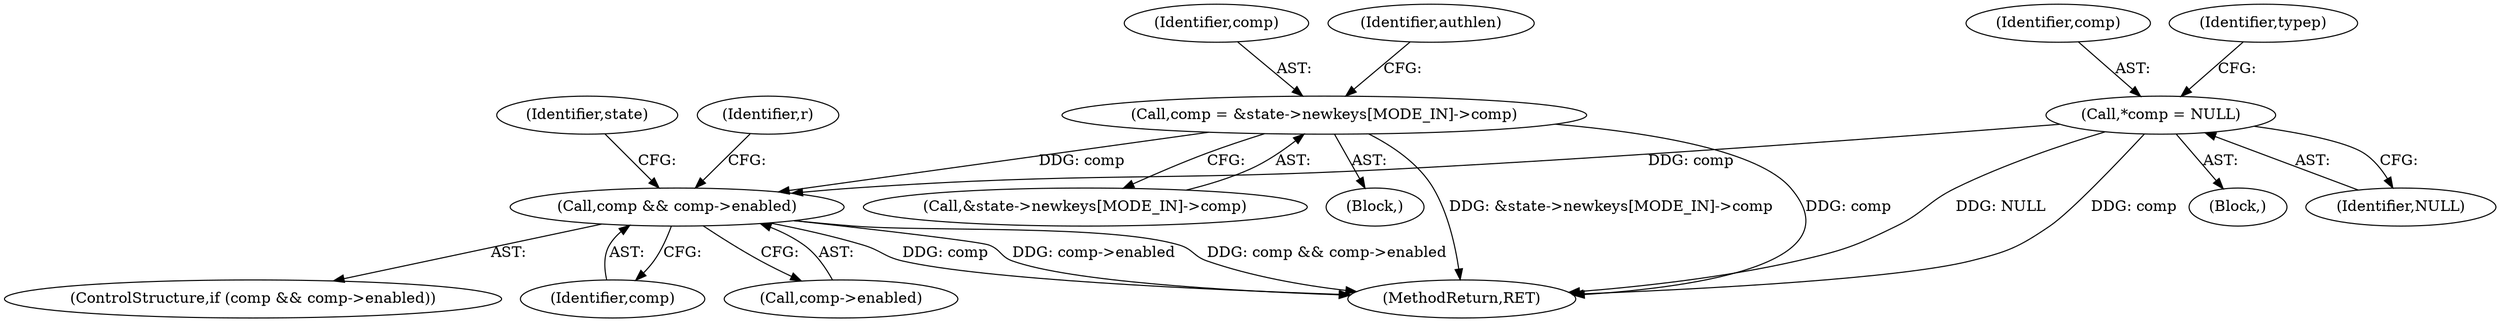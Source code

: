 digraph "0_mindrot_2fecfd486bdba9f51b3a789277bb0733ca36e1c0@pointer" {
"1000838" [label="(Call,comp && comp->enabled)"];
"1000187" [label="(Call,comp = &state->newkeys[MODE_IN]->comp)"];
"1000144" [label="(Call,*comp = NULL)"];
"1000840" [label="(Call,comp->enabled)"];
"1000846" [label="(Identifier,state)"];
"1000114" [label="(Block,)"];
"1000145" [label="(Identifier,comp)"];
"1000146" [label="(Identifier,NULL)"];
"1000150" [label="(Identifier,typep)"];
"1000188" [label="(Identifier,comp)"];
"1000838" [label="(Call,comp && comp->enabled)"];
"1000187" [label="(Call,comp = &state->newkeys[MODE_IN]->comp)"];
"1000166" [label="(Block,)"];
"1000189" [label="(Call,&state->newkeys[MODE_IN]->comp)"];
"1000200" [label="(Identifier,authlen)"];
"1000837" [label="(ControlStructure,if (comp && comp->enabled))"];
"1000889" [label="(Identifier,r)"];
"1000976" [label="(MethodReturn,RET)"];
"1000839" [label="(Identifier,comp)"];
"1000144" [label="(Call,*comp = NULL)"];
"1000838" -> "1000837"  [label="AST: "];
"1000838" -> "1000839"  [label="CFG: "];
"1000838" -> "1000840"  [label="CFG: "];
"1000839" -> "1000838"  [label="AST: "];
"1000840" -> "1000838"  [label="AST: "];
"1000846" -> "1000838"  [label="CFG: "];
"1000889" -> "1000838"  [label="CFG: "];
"1000838" -> "1000976"  [label="DDG: comp && comp->enabled"];
"1000838" -> "1000976"  [label="DDG: comp"];
"1000838" -> "1000976"  [label="DDG: comp->enabled"];
"1000187" -> "1000838"  [label="DDG: comp"];
"1000144" -> "1000838"  [label="DDG: comp"];
"1000187" -> "1000166"  [label="AST: "];
"1000187" -> "1000189"  [label="CFG: "];
"1000188" -> "1000187"  [label="AST: "];
"1000189" -> "1000187"  [label="AST: "];
"1000200" -> "1000187"  [label="CFG: "];
"1000187" -> "1000976"  [label="DDG: comp"];
"1000187" -> "1000976"  [label="DDG: &state->newkeys[MODE_IN]->comp"];
"1000144" -> "1000114"  [label="AST: "];
"1000144" -> "1000146"  [label="CFG: "];
"1000145" -> "1000144"  [label="AST: "];
"1000146" -> "1000144"  [label="AST: "];
"1000150" -> "1000144"  [label="CFG: "];
"1000144" -> "1000976"  [label="DDG: comp"];
"1000144" -> "1000976"  [label="DDG: NULL"];
}

